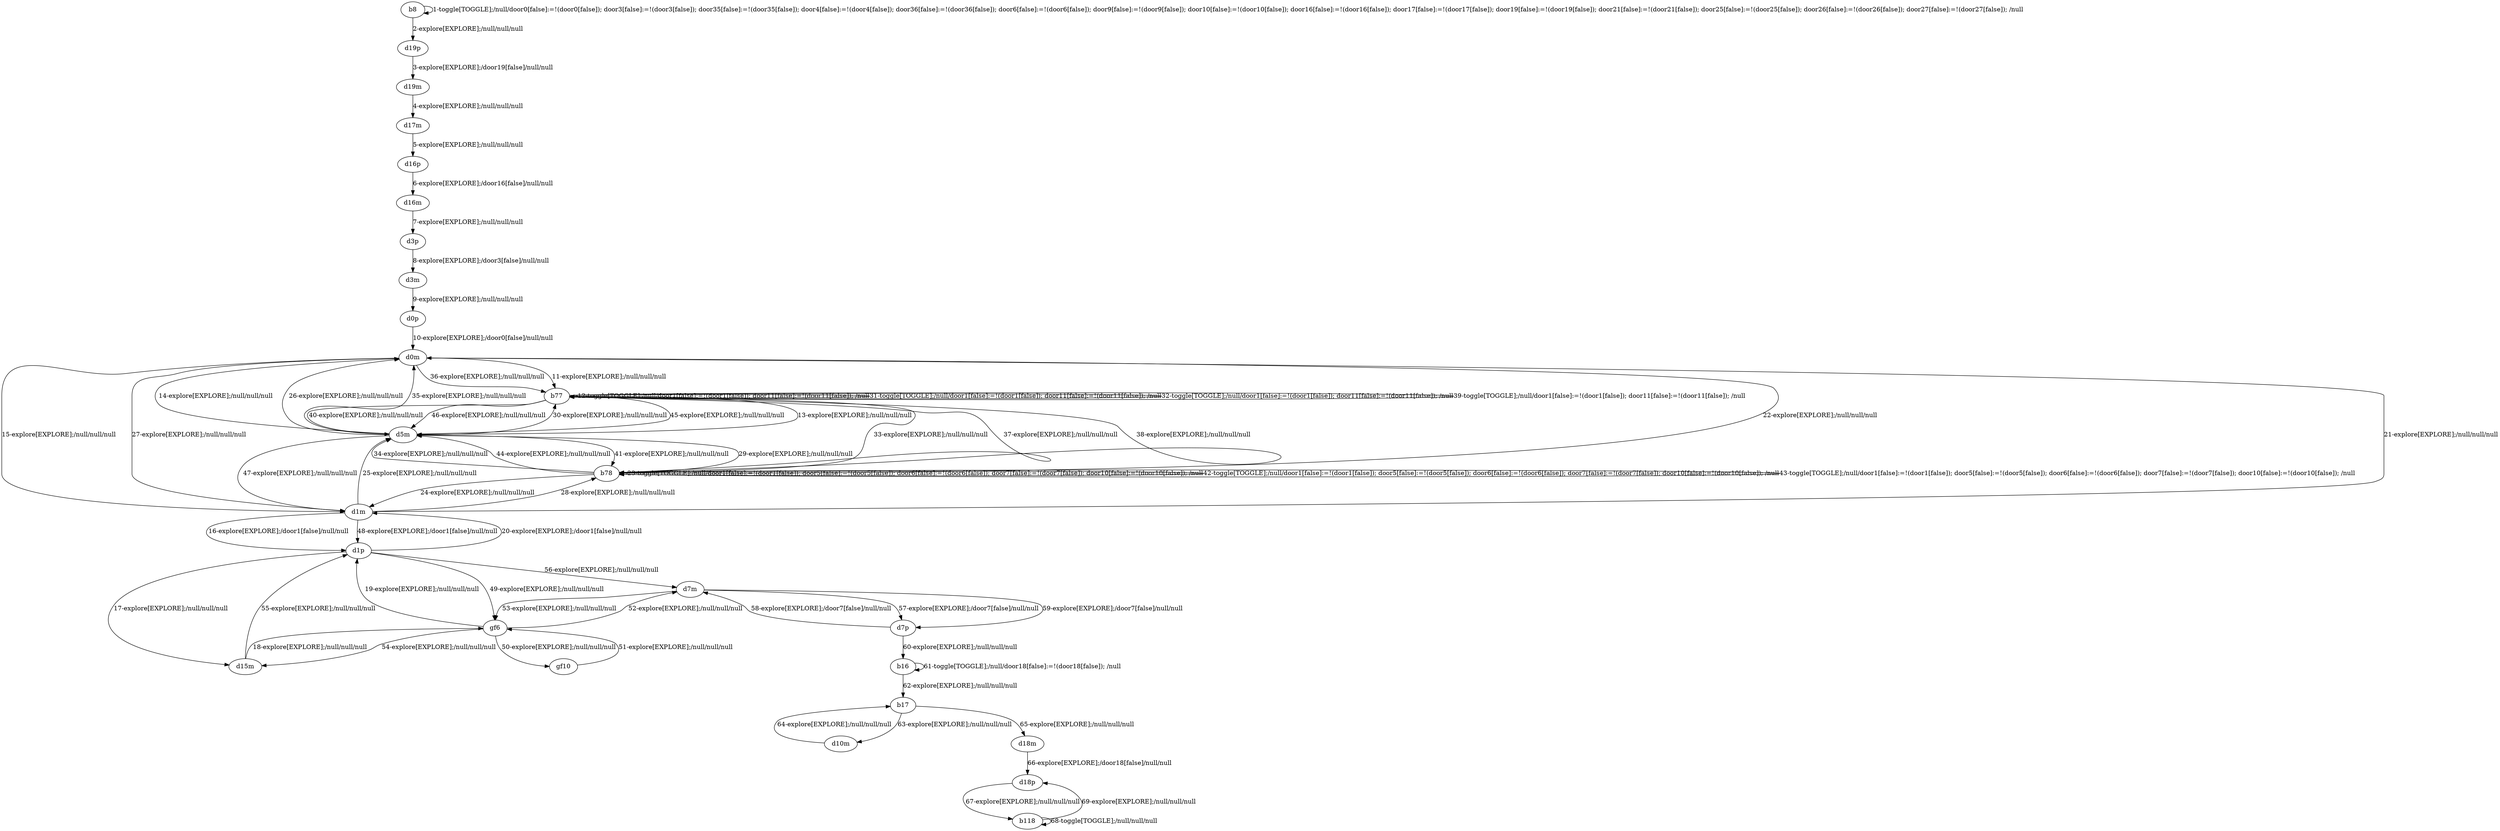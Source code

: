 # Total number of goals covered by this test: 1
# b118 --> d18p

digraph g {
"b8" -> "b8" [label = "1-toggle[TOGGLE];/null/door0[false]:=!(door0[false]); door3[false]:=!(door3[false]); door35[false]:=!(door35[false]); door4[false]:=!(door4[false]); door36[false]:=!(door36[false]); door6[false]:=!(door6[false]); door9[false]:=!(door9[false]); door10[false]:=!(door10[false]); door16[false]:=!(door16[false]); door17[false]:=!(door17[false]); door19[false]:=!(door19[false]); door21[false]:=!(door21[false]); door25[false]:=!(door25[false]); door26[false]:=!(door26[false]); door27[false]:=!(door27[false]); /null"];
"b8" -> "d19p" [label = "2-explore[EXPLORE];/null/null/null"];
"d19p" -> "d19m" [label = "3-explore[EXPLORE];/door19[false]/null/null"];
"d19m" -> "d17m" [label = "4-explore[EXPLORE];/null/null/null"];
"d17m" -> "d16p" [label = "5-explore[EXPLORE];/null/null/null"];
"d16p" -> "d16m" [label = "6-explore[EXPLORE];/door16[false]/null/null"];
"d16m" -> "d3p" [label = "7-explore[EXPLORE];/null/null/null"];
"d3p" -> "d3m" [label = "8-explore[EXPLORE];/door3[false]/null/null"];
"d3m" -> "d0p" [label = "9-explore[EXPLORE];/null/null/null"];
"d0p" -> "d0m" [label = "10-explore[EXPLORE];/door0[false]/null/null"];
"d0m" -> "b77" [label = "11-explore[EXPLORE];/null/null/null"];
"b77" -> "b77" [label = "12-toggle[TOGGLE];/null/door1[false]:=!(door1[false]); door11[false]:=!(door11[false]); /null"];
"b77" -> "d5m" [label = "13-explore[EXPLORE];/null/null/null"];
"d5m" -> "d0m" [label = "14-explore[EXPLORE];/null/null/null"];
"d0m" -> "d1m" [label = "15-explore[EXPLORE];/null/null/null"];
"d1m" -> "d1p" [label = "16-explore[EXPLORE];/door1[false]/null/null"];
"d1p" -> "d15m" [label = "17-explore[EXPLORE];/null/null/null"];
"d15m" -> "gf6" [label = "18-explore[EXPLORE];/null/null/null"];
"gf6" -> "d1p" [label = "19-explore[EXPLORE];/null/null/null"];
"d1p" -> "d1m" [label = "20-explore[EXPLORE];/door1[false]/null/null"];
"d1m" -> "d0m" [label = "21-explore[EXPLORE];/null/null/null"];
"d0m" -> "b78" [label = "22-explore[EXPLORE];/null/null/null"];
"b78" -> "b78" [label = "23-toggle[TOGGLE];/null/door1[false]:=!(door1[false]); door5[false]:=!(door5[false]); door6[false]:=!(door6[false]); door7[false]:=!(door7[false]); door10[false]:=!(door10[false]); /null"];
"b78" -> "d1m" [label = "24-explore[EXPLORE];/null/null/null"];
"d1m" -> "d5m" [label = "25-explore[EXPLORE];/null/null/null"];
"d5m" -> "d0m" [label = "26-explore[EXPLORE];/null/null/null"];
"d0m" -> "d1m" [label = "27-explore[EXPLORE];/null/null/null"];
"d1m" -> "b78" [label = "28-explore[EXPLORE];/null/null/null"];
"b78" -> "d5m" [label = "29-explore[EXPLORE];/null/null/null"];
"d5m" -> "b77" [label = "30-explore[EXPLORE];/null/null/null"];
"b77" -> "b77" [label = "31-toggle[TOGGLE];/null/door1[false]:=!(door1[false]); door11[false]:=!(door11[false]); /null"];
"b77" -> "b77" [label = "32-toggle[TOGGLE];/null/door1[false]:=!(door1[false]); door11[false]:=!(door11[false]); /null"];
"b77" -> "b78" [label = "33-explore[EXPLORE];/null/null/null"];
"b78" -> "d5m" [label = "34-explore[EXPLORE];/null/null/null"];
"d5m" -> "d0m" [label = "35-explore[EXPLORE];/null/null/null"];
"d0m" -> "b77" [label = "36-explore[EXPLORE];/null/null/null"];
"b77" -> "b78" [label = "37-explore[EXPLORE];/null/null/null"];
"b78" -> "b77" [label = "38-explore[EXPLORE];/null/null/null"];
"b77" -> "b77" [label = "39-toggle[TOGGLE];/null/door1[false]:=!(door1[false]); door11[false]:=!(door11[false]); /null"];
"b77" -> "d5m" [label = "40-explore[EXPLORE];/null/null/null"];
"d5m" -> "b78" [label = "41-explore[EXPLORE];/null/null/null"];
"b78" -> "b78" [label = "42-toggle[TOGGLE];/null/door1[false]:=!(door1[false]); door5[false]:=!(door5[false]); door6[false]:=!(door6[false]); door7[false]:=!(door7[false]); door10[false]:=!(door10[false]); /null"];
"b78" -> "b78" [label = "43-toggle[TOGGLE];/null/door1[false]:=!(door1[false]); door5[false]:=!(door5[false]); door6[false]:=!(door6[false]); door7[false]:=!(door7[false]); door10[false]:=!(door10[false]); /null"];
"b78" -> "d5m" [label = "44-explore[EXPLORE];/null/null/null"];
"d5m" -> "b77" [label = "45-explore[EXPLORE];/null/null/null"];
"b77" -> "d5m" [label = "46-explore[EXPLORE];/null/null/null"];
"d5m" -> "d1m" [label = "47-explore[EXPLORE];/null/null/null"];
"d1m" -> "d1p" [label = "48-explore[EXPLORE];/door1[false]/null/null"];
"d1p" -> "gf6" [label = "49-explore[EXPLORE];/null/null/null"];
"gf6" -> "gf10" [label = "50-explore[EXPLORE];/null/null/null"];
"gf10" -> "gf6" [label = "51-explore[EXPLORE];/null/null/null"];
"gf6" -> "d7m" [label = "52-explore[EXPLORE];/null/null/null"];
"d7m" -> "gf6" [label = "53-explore[EXPLORE];/null/null/null"];
"gf6" -> "d15m" [label = "54-explore[EXPLORE];/null/null/null"];
"d15m" -> "d1p" [label = "55-explore[EXPLORE];/null/null/null"];
"d1p" -> "d7m" [label = "56-explore[EXPLORE];/null/null/null"];
"d7m" -> "d7p" [label = "57-explore[EXPLORE];/door7[false]/null/null"];
"d7p" -> "d7m" [label = "58-explore[EXPLORE];/door7[false]/null/null"];
"d7m" -> "d7p" [label = "59-explore[EXPLORE];/door7[false]/null/null"];
"d7p" -> "b16" [label = "60-explore[EXPLORE];/null/null/null"];
"b16" -> "b16" [label = "61-toggle[TOGGLE];/null/door18[false]:=!(door18[false]); /null"];
"b16" -> "b17" [label = "62-explore[EXPLORE];/null/null/null"];
"b17" -> "d10m" [label = "63-explore[EXPLORE];/null/null/null"];
"d10m" -> "b17" [label = "64-explore[EXPLORE];/null/null/null"];
"b17" -> "d18m" [label = "65-explore[EXPLORE];/null/null/null"];
"d18m" -> "d18p" [label = "66-explore[EXPLORE];/door18[false]/null/null"];
"d18p" -> "b118" [label = "67-explore[EXPLORE];/null/null/null"];
"b118" -> "b118" [label = "68-toggle[TOGGLE];/null/null/null"];
"b118" -> "d18p" [label = "69-explore[EXPLORE];/null/null/null"];
}